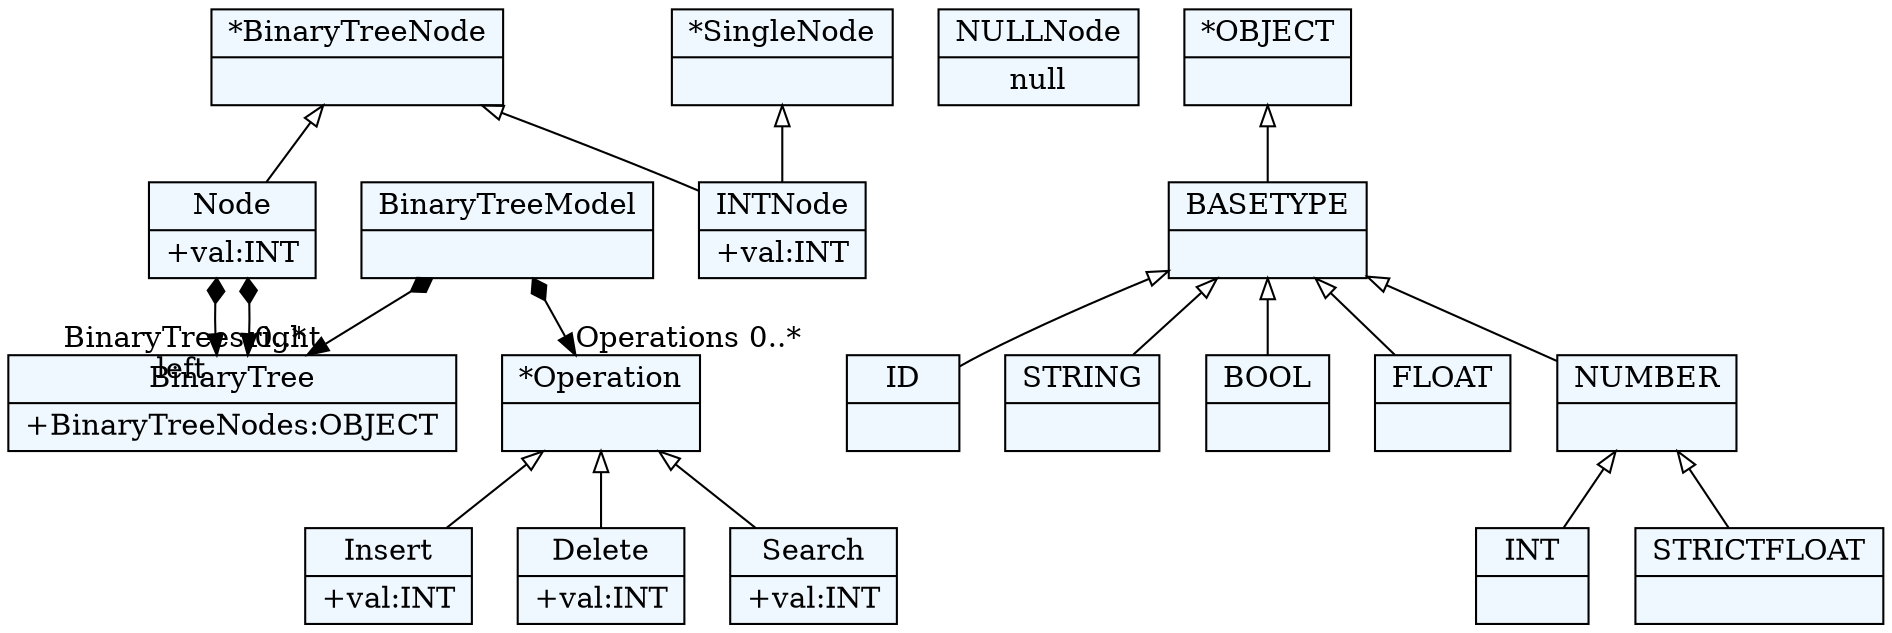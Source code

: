 
    digraph textX {
    fontname = "Bitstream Vera Sans"
    fontsize = 8
    node[
        shape=record,
        style=filled,
        fillcolor=aliceblue
    ]
    nodesep = 0.3
    edge[dir=black,arrowtail=empty]


140710750302704[ label="{BinaryTreeModel|}"]

140710750306720[ label="{BinaryTree|+BinaryTreeNodes:OBJECT\l}"]

140710750310704[ label="{*BinaryTreeNode|}"]

140710750314112[ label="{*SingleNode|}"]

140710750317520[ label="{NULLNode|null}"]

140710750309760[ label="{Node|+val:INT\l}"]

140710750319984[ label="{INTNode|+val:INT\l}"]

140710750323392[ label="{*Operation|}"]

140710750326800[ label="{Insert|+val:INT\l}"]

140710750330208[ label="{Delete|+val:INT\l}"]

140710750333616[ label="{Search|+val:INT\l}"]

140710790595648[ label="{ID|}"]

140710790594704[ label="{STRING|}"]

140710790600000[ label="{BOOL|}"]

140710790603408[ label="{INT|}"]

140710790606816[ label="{FLOAT|}"]

140710790610224[ label="{STRICTFLOAT|}"]

140710790613632[ label="{NUMBER|}"]

140710790617040[ label="{BASETYPE|}"]

140710790620448[ label="{*OBJECT|}"]



140710750302704 -> 140710750306720[arrowtail=diamond, dir=both, headlabel="BinaryTrees 0..*"]
140710750302704 -> 140710750323392[arrowtail=diamond, dir=both, headlabel="Operations 0..*"]
140710750310704 -> 140710750309760 [dir=back]
140710750310704 -> 140710750319984 [dir=back]
140710750314112 -> 140710750319984 [dir=back]
140710750309760 -> 140710750306720[arrowtail=diamond, dir=both, headlabel="left "]
140710750309760 -> 140710750306720[arrowtail=diamond, dir=both, headlabel="right "]
140710750323392 -> 140710750326800 [dir=back]
140710750323392 -> 140710750330208 [dir=back]
140710750323392 -> 140710750333616 [dir=back]
140710790613632 -> 140710790610224 [dir=back]
140710790613632 -> 140710790603408 [dir=back]
140710790617040 -> 140710790613632 [dir=back]
140710790617040 -> 140710790606816 [dir=back]
140710790617040 -> 140710790600000 [dir=back]
140710790617040 -> 140710790595648 [dir=back]
140710790617040 -> 140710790594704 [dir=back]
140710790620448 -> 140710790617040 [dir=back]

}
